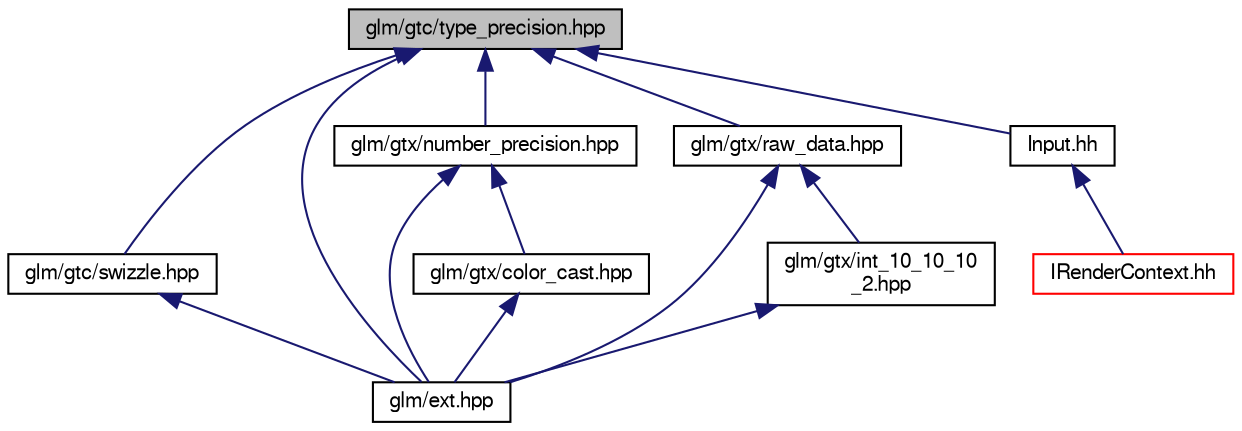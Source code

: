 digraph "glm/gtc/type_precision.hpp"
{
  edge [fontname="FreeSans",fontsize="10",labelfontname="FreeSans",labelfontsize="10"];
  node [fontname="FreeSans",fontsize="10",shape=record];
  Node1 [label="glm/gtc/type_precision.hpp",height=0.2,width=0.4,color="black", fillcolor="grey75", style="filled" fontcolor="black"];
  Node1 -> Node2 [dir="back",color="midnightblue",fontsize="10",style="solid",fontname="FreeSans"];
  Node2 [label="glm/gtc/swizzle.hpp",height=0.2,width=0.4,color="black", fillcolor="white", style="filled",URL="$dc/d47/swizzle_8hpp.html"];
  Node2 -> Node3 [dir="back",color="midnightblue",fontsize="10",style="solid",fontname="FreeSans"];
  Node3 [label="glm/ext.hpp",height=0.2,width=0.4,color="black", fillcolor="white", style="filled",URL="$d5/da8/ext_8hpp.html"];
  Node1 -> Node3 [dir="back",color="midnightblue",fontsize="10",style="solid",fontname="FreeSans"];
  Node1 -> Node4 [dir="back",color="midnightblue",fontsize="10",style="solid",fontname="FreeSans"];
  Node4 [label="glm/gtx/number_precision.hpp",height=0.2,width=0.4,color="black", fillcolor="white", style="filled",URL="$d6/d65/number__precision_8hpp.html"];
  Node4 -> Node5 [dir="back",color="midnightblue",fontsize="10",style="solid",fontname="FreeSans"];
  Node5 [label="glm/gtx/color_cast.hpp",height=0.2,width=0.4,color="black", fillcolor="white", style="filled",URL="$d1/db5/color__cast_8hpp.html"];
  Node5 -> Node3 [dir="back",color="midnightblue",fontsize="10",style="solid",fontname="FreeSans"];
  Node4 -> Node3 [dir="back",color="midnightblue",fontsize="10",style="solid",fontname="FreeSans"];
  Node1 -> Node6 [dir="back",color="midnightblue",fontsize="10",style="solid",fontname="FreeSans"];
  Node6 [label="glm/gtx/raw_data.hpp",height=0.2,width=0.4,color="black", fillcolor="white", style="filled",URL="$d8/db3/raw__data_8hpp.html"];
  Node6 -> Node7 [dir="back",color="midnightblue",fontsize="10",style="solid",fontname="FreeSans"];
  Node7 [label="glm/gtx/int_10_10_10\l_2.hpp",height=0.2,width=0.4,color="black", fillcolor="white", style="filled",URL="$db/d10/int__10__10__10__2_8hpp.html"];
  Node7 -> Node3 [dir="back",color="midnightblue",fontsize="10",style="solid",fontname="FreeSans"];
  Node6 -> Node3 [dir="back",color="midnightblue",fontsize="10",style="solid",fontname="FreeSans"];
  Node1 -> Node8 [dir="back",color="midnightblue",fontsize="10",style="solid",fontname="FreeSans"];
  Node8 [label="Input.hh",height=0.2,width=0.4,color="black", fillcolor="white", style="filled",URL="$dc/d18/_input_8hh.html"];
  Node8 -> Node9 [dir="back",color="midnightblue",fontsize="10",style="solid",fontname="FreeSans"];
  Node9 [label="IRenderContext.hh",height=0.2,width=0.4,color="red", fillcolor="white", style="filled",URL="$da/dc8/_i_render_context_8hh.html"];
}
